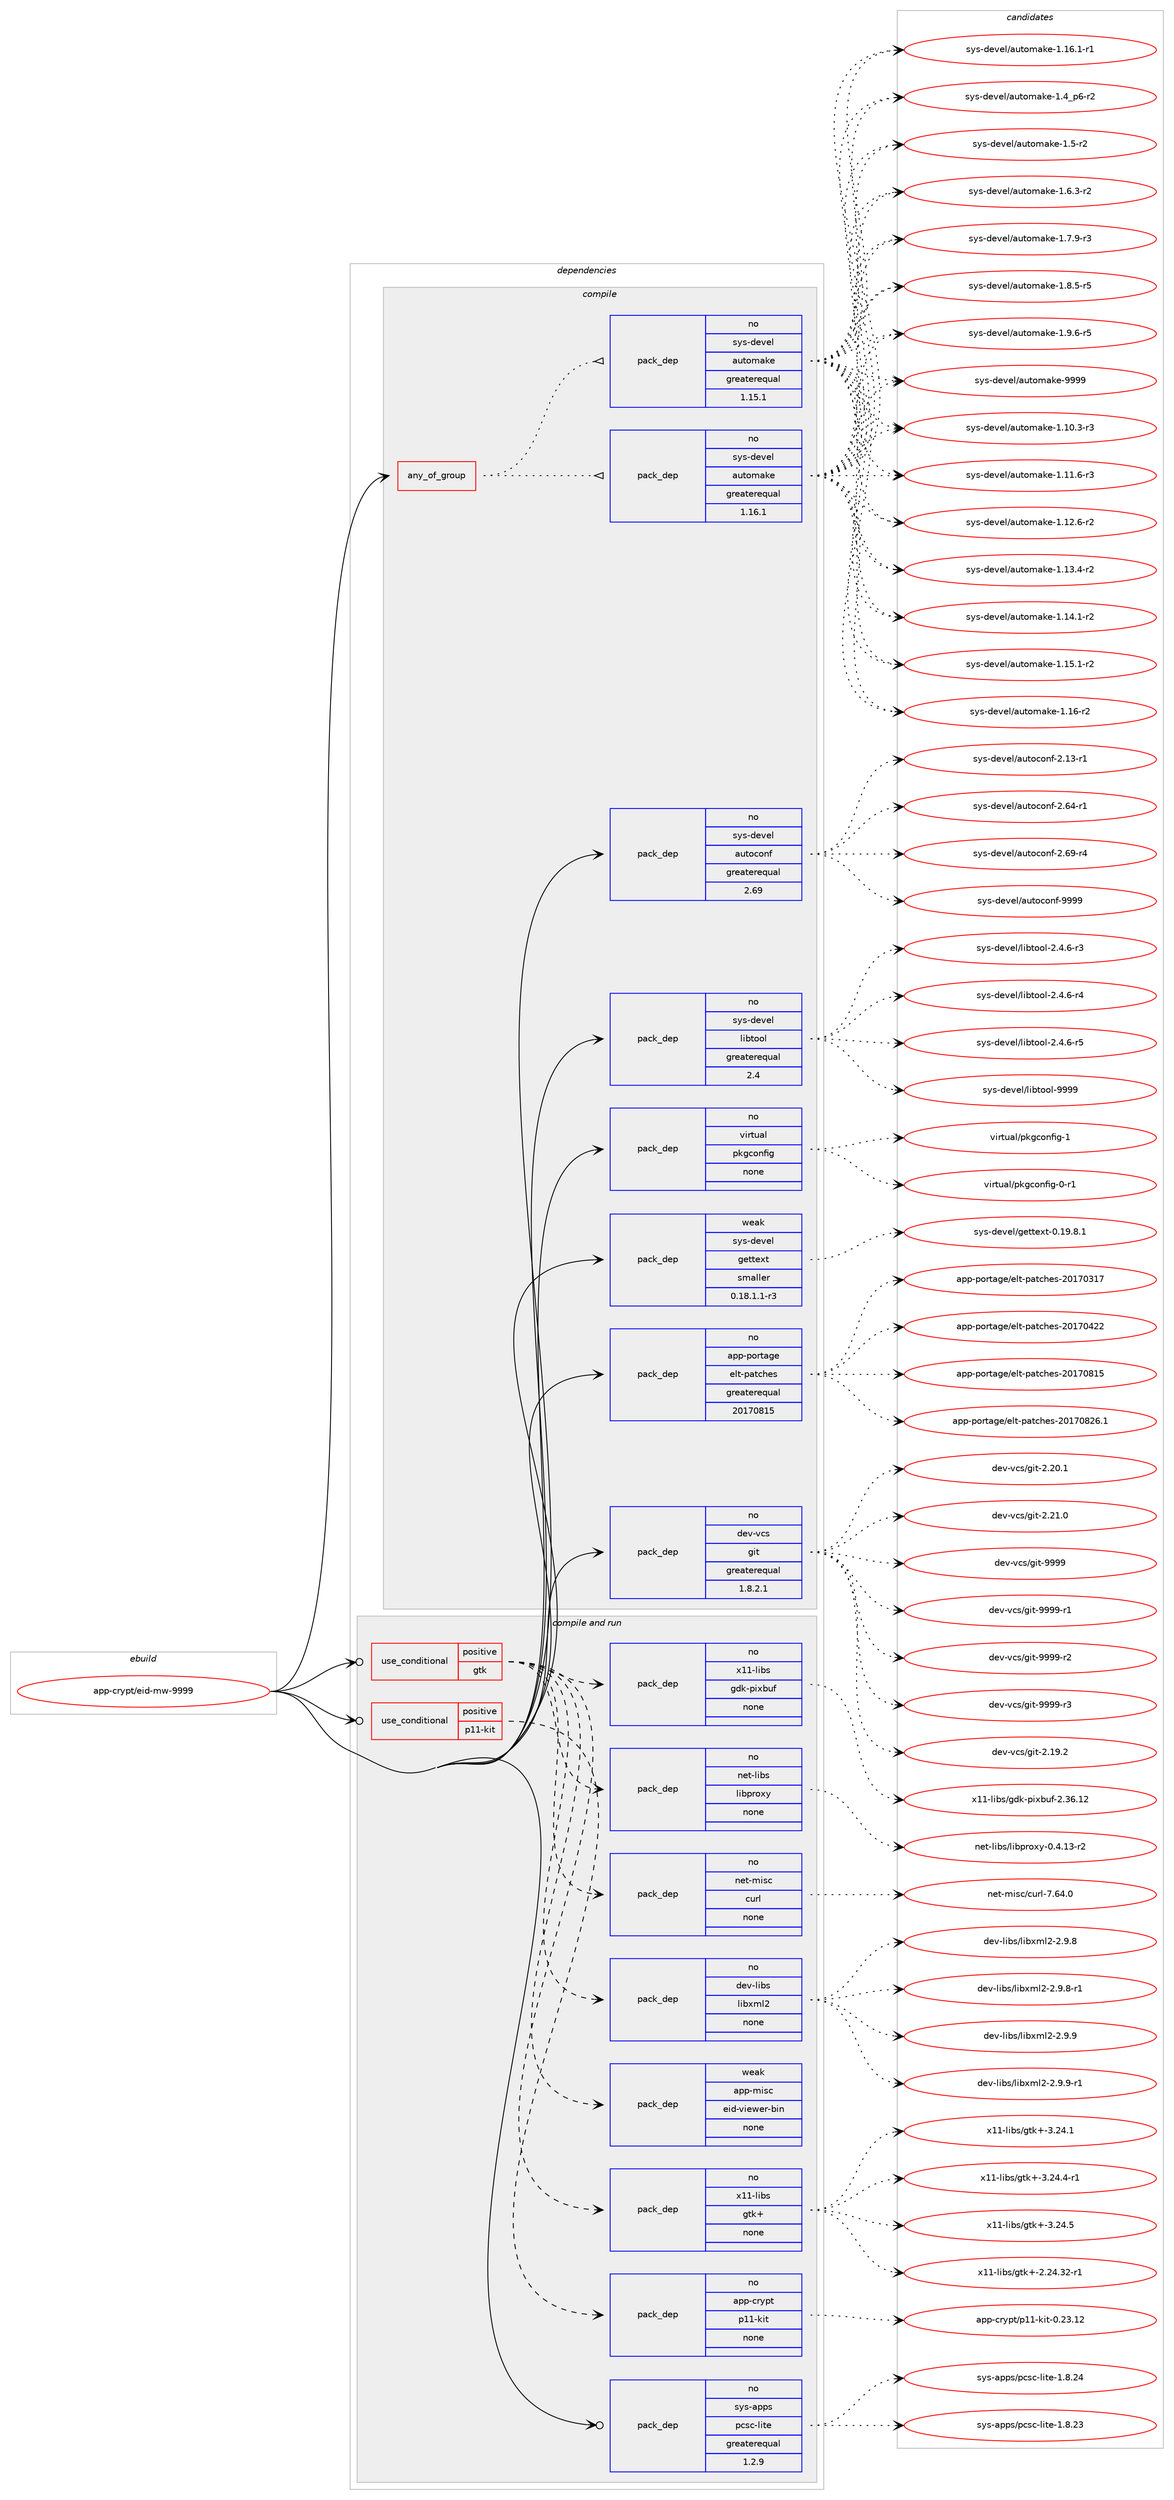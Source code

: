 digraph prolog {

# *************
# Graph options
# *************

newrank=true;
concentrate=true;
compound=true;
graph [rankdir=LR,fontname=Helvetica,fontsize=10,ranksep=1.5];#, ranksep=2.5, nodesep=0.2];
edge  [arrowhead=vee];
node  [fontname=Helvetica,fontsize=10];

# **********
# The ebuild
# **********

subgraph cluster_leftcol {
color=gray;
rank=same;
label=<<i>ebuild</i>>;
id [label="app-crypt/eid-mw-9999", color=red, width=4, href="../app-crypt/eid-mw-9999.svg"];
}

# ****************
# The dependencies
# ****************

subgraph cluster_midcol {
color=gray;
label=<<i>dependencies</i>>;
subgraph cluster_compile {
fillcolor="#eeeeee";
style=filled;
label=<<i>compile</i>>;
subgraph any19286 {
dependency1275423 [label=<<TABLE BORDER="0" CELLBORDER="1" CELLSPACING="0" CELLPADDING="4"><TR><TD CELLPADDING="10">any_of_group</TD></TR></TABLE>>, shape=none, color=red];subgraph pack907997 {
dependency1275424 [label=<<TABLE BORDER="0" CELLBORDER="1" CELLSPACING="0" CELLPADDING="4" WIDTH="220"><TR><TD ROWSPAN="6" CELLPADDING="30">pack_dep</TD></TR><TR><TD WIDTH="110">no</TD></TR><TR><TD>sys-devel</TD></TR><TR><TD>automake</TD></TR><TR><TD>greaterequal</TD></TR><TR><TD>1.16.1</TD></TR></TABLE>>, shape=none, color=blue];
}
dependency1275423:e -> dependency1275424:w [weight=20,style="dotted",arrowhead="oinv"];
subgraph pack907998 {
dependency1275425 [label=<<TABLE BORDER="0" CELLBORDER="1" CELLSPACING="0" CELLPADDING="4" WIDTH="220"><TR><TD ROWSPAN="6" CELLPADDING="30">pack_dep</TD></TR><TR><TD WIDTH="110">no</TD></TR><TR><TD>sys-devel</TD></TR><TR><TD>automake</TD></TR><TR><TD>greaterequal</TD></TR><TR><TD>1.15.1</TD></TR></TABLE>>, shape=none, color=blue];
}
dependency1275423:e -> dependency1275425:w [weight=20,style="dotted",arrowhead="oinv"];
}
id:e -> dependency1275423:w [weight=20,style="solid",arrowhead="vee"];
subgraph pack907999 {
dependency1275426 [label=<<TABLE BORDER="0" CELLBORDER="1" CELLSPACING="0" CELLPADDING="4" WIDTH="220"><TR><TD ROWSPAN="6" CELLPADDING="30">pack_dep</TD></TR><TR><TD WIDTH="110">no</TD></TR><TR><TD>app-portage</TD></TR><TR><TD>elt-patches</TD></TR><TR><TD>greaterequal</TD></TR><TR><TD>20170815</TD></TR></TABLE>>, shape=none, color=blue];
}
id:e -> dependency1275426:w [weight=20,style="solid",arrowhead="vee"];
subgraph pack908000 {
dependency1275427 [label=<<TABLE BORDER="0" CELLBORDER="1" CELLSPACING="0" CELLPADDING="4" WIDTH="220"><TR><TD ROWSPAN="6" CELLPADDING="30">pack_dep</TD></TR><TR><TD WIDTH="110">no</TD></TR><TR><TD>dev-vcs</TD></TR><TR><TD>git</TD></TR><TR><TD>greaterequal</TD></TR><TR><TD>1.8.2.1</TD></TR></TABLE>>, shape=none, color=blue];
}
id:e -> dependency1275427:w [weight=20,style="solid",arrowhead="vee"];
subgraph pack908001 {
dependency1275428 [label=<<TABLE BORDER="0" CELLBORDER="1" CELLSPACING="0" CELLPADDING="4" WIDTH="220"><TR><TD ROWSPAN="6" CELLPADDING="30">pack_dep</TD></TR><TR><TD WIDTH="110">no</TD></TR><TR><TD>sys-devel</TD></TR><TR><TD>autoconf</TD></TR><TR><TD>greaterequal</TD></TR><TR><TD>2.69</TD></TR></TABLE>>, shape=none, color=blue];
}
id:e -> dependency1275428:w [weight=20,style="solid",arrowhead="vee"];
subgraph pack908002 {
dependency1275429 [label=<<TABLE BORDER="0" CELLBORDER="1" CELLSPACING="0" CELLPADDING="4" WIDTH="220"><TR><TD ROWSPAN="6" CELLPADDING="30">pack_dep</TD></TR><TR><TD WIDTH="110">no</TD></TR><TR><TD>sys-devel</TD></TR><TR><TD>libtool</TD></TR><TR><TD>greaterequal</TD></TR><TR><TD>2.4</TD></TR></TABLE>>, shape=none, color=blue];
}
id:e -> dependency1275429:w [weight=20,style="solid",arrowhead="vee"];
subgraph pack908003 {
dependency1275430 [label=<<TABLE BORDER="0" CELLBORDER="1" CELLSPACING="0" CELLPADDING="4" WIDTH="220"><TR><TD ROWSPAN="6" CELLPADDING="30">pack_dep</TD></TR><TR><TD WIDTH="110">no</TD></TR><TR><TD>virtual</TD></TR><TR><TD>pkgconfig</TD></TR><TR><TD>none</TD></TR><TR><TD></TD></TR></TABLE>>, shape=none, color=blue];
}
id:e -> dependency1275430:w [weight=20,style="solid",arrowhead="vee"];
subgraph pack908004 {
dependency1275431 [label=<<TABLE BORDER="0" CELLBORDER="1" CELLSPACING="0" CELLPADDING="4" WIDTH="220"><TR><TD ROWSPAN="6" CELLPADDING="30">pack_dep</TD></TR><TR><TD WIDTH="110">weak</TD></TR><TR><TD>sys-devel</TD></TR><TR><TD>gettext</TD></TR><TR><TD>smaller</TD></TR><TR><TD>0.18.1.1-r3</TD></TR></TABLE>>, shape=none, color=blue];
}
id:e -> dependency1275431:w [weight=20,style="solid",arrowhead="vee"];
}
subgraph cluster_compileandrun {
fillcolor="#eeeeee";
style=filled;
label=<<i>compile and run</i>>;
subgraph cond347619 {
dependency1275432 [label=<<TABLE BORDER="0" CELLBORDER="1" CELLSPACING="0" CELLPADDING="4"><TR><TD ROWSPAN="3" CELLPADDING="10">use_conditional</TD></TR><TR><TD>positive</TD></TR><TR><TD>gtk</TD></TR></TABLE>>, shape=none, color=red];
subgraph pack908005 {
dependency1275433 [label=<<TABLE BORDER="0" CELLBORDER="1" CELLSPACING="0" CELLPADDING="4" WIDTH="220"><TR><TD ROWSPAN="6" CELLPADDING="30">pack_dep</TD></TR><TR><TD WIDTH="110">no</TD></TR><TR><TD>x11-libs</TD></TR><TR><TD>gdk-pixbuf</TD></TR><TR><TD>none</TD></TR><TR><TD></TD></TR></TABLE>>, shape=none, color=blue];
}
dependency1275432:e -> dependency1275433:w [weight=20,style="dashed",arrowhead="vee"];
subgraph pack908006 {
dependency1275434 [label=<<TABLE BORDER="0" CELLBORDER="1" CELLSPACING="0" CELLPADDING="4" WIDTH="220"><TR><TD ROWSPAN="6" CELLPADDING="30">pack_dep</TD></TR><TR><TD WIDTH="110">no</TD></TR><TR><TD>x11-libs</TD></TR><TR><TD>gtk+</TD></TR><TR><TD>none</TD></TR><TR><TD></TD></TR></TABLE>>, shape=none, color=blue];
}
dependency1275432:e -> dependency1275434:w [weight=20,style="dashed",arrowhead="vee"];
subgraph pack908007 {
dependency1275435 [label=<<TABLE BORDER="0" CELLBORDER="1" CELLSPACING="0" CELLPADDING="4" WIDTH="220"><TR><TD ROWSPAN="6" CELLPADDING="30">pack_dep</TD></TR><TR><TD WIDTH="110">no</TD></TR><TR><TD>dev-libs</TD></TR><TR><TD>libxml2</TD></TR><TR><TD>none</TD></TR><TR><TD></TD></TR></TABLE>>, shape=none, color=blue];
}
dependency1275432:e -> dependency1275435:w [weight=20,style="dashed",arrowhead="vee"];
subgraph pack908008 {
dependency1275436 [label=<<TABLE BORDER="0" CELLBORDER="1" CELLSPACING="0" CELLPADDING="4" WIDTH="220"><TR><TD ROWSPAN="6" CELLPADDING="30">pack_dep</TD></TR><TR><TD WIDTH="110">no</TD></TR><TR><TD>net-misc</TD></TR><TR><TD>curl</TD></TR><TR><TD>none</TD></TR><TR><TD></TD></TR></TABLE>>, shape=none, color=blue];
}
dependency1275432:e -> dependency1275436:w [weight=20,style="dashed",arrowhead="vee"];
subgraph pack908009 {
dependency1275437 [label=<<TABLE BORDER="0" CELLBORDER="1" CELLSPACING="0" CELLPADDING="4" WIDTH="220"><TR><TD ROWSPAN="6" CELLPADDING="30">pack_dep</TD></TR><TR><TD WIDTH="110">no</TD></TR><TR><TD>net-libs</TD></TR><TR><TD>libproxy</TD></TR><TR><TD>none</TD></TR><TR><TD></TD></TR></TABLE>>, shape=none, color=blue];
}
dependency1275432:e -> dependency1275437:w [weight=20,style="dashed",arrowhead="vee"];
subgraph pack908010 {
dependency1275438 [label=<<TABLE BORDER="0" CELLBORDER="1" CELLSPACING="0" CELLPADDING="4" WIDTH="220"><TR><TD ROWSPAN="6" CELLPADDING="30">pack_dep</TD></TR><TR><TD WIDTH="110">weak</TD></TR><TR><TD>app-misc</TD></TR><TR><TD>eid-viewer-bin</TD></TR><TR><TD>none</TD></TR><TR><TD></TD></TR></TABLE>>, shape=none, color=blue];
}
dependency1275432:e -> dependency1275438:w [weight=20,style="dashed",arrowhead="vee"];
}
id:e -> dependency1275432:w [weight=20,style="solid",arrowhead="odotvee"];
subgraph cond347620 {
dependency1275439 [label=<<TABLE BORDER="0" CELLBORDER="1" CELLSPACING="0" CELLPADDING="4"><TR><TD ROWSPAN="3" CELLPADDING="10">use_conditional</TD></TR><TR><TD>positive</TD></TR><TR><TD>p11-kit</TD></TR></TABLE>>, shape=none, color=red];
subgraph pack908011 {
dependency1275440 [label=<<TABLE BORDER="0" CELLBORDER="1" CELLSPACING="0" CELLPADDING="4" WIDTH="220"><TR><TD ROWSPAN="6" CELLPADDING="30">pack_dep</TD></TR><TR><TD WIDTH="110">no</TD></TR><TR><TD>app-crypt</TD></TR><TR><TD>p11-kit</TD></TR><TR><TD>none</TD></TR><TR><TD></TD></TR></TABLE>>, shape=none, color=blue];
}
dependency1275439:e -> dependency1275440:w [weight=20,style="dashed",arrowhead="vee"];
}
id:e -> dependency1275439:w [weight=20,style="solid",arrowhead="odotvee"];
subgraph pack908012 {
dependency1275441 [label=<<TABLE BORDER="0" CELLBORDER="1" CELLSPACING="0" CELLPADDING="4" WIDTH="220"><TR><TD ROWSPAN="6" CELLPADDING="30">pack_dep</TD></TR><TR><TD WIDTH="110">no</TD></TR><TR><TD>sys-apps</TD></TR><TR><TD>pcsc-lite</TD></TR><TR><TD>greaterequal</TD></TR><TR><TD>1.2.9</TD></TR></TABLE>>, shape=none, color=blue];
}
id:e -> dependency1275441:w [weight=20,style="solid",arrowhead="odotvee"];
}
subgraph cluster_run {
fillcolor="#eeeeee";
style=filled;
label=<<i>run</i>>;
}
}

# **************
# The candidates
# **************

subgraph cluster_choices {
rank=same;
color=gray;
label=<<i>candidates</i>>;

subgraph choice907997 {
color=black;
nodesep=1;
choice11512111545100101118101108479711711611110997107101454946494846514511451 [label="sys-devel/automake-1.10.3-r3", color=red, width=4,href="../sys-devel/automake-1.10.3-r3.svg"];
choice11512111545100101118101108479711711611110997107101454946494946544511451 [label="sys-devel/automake-1.11.6-r3", color=red, width=4,href="../sys-devel/automake-1.11.6-r3.svg"];
choice11512111545100101118101108479711711611110997107101454946495046544511450 [label="sys-devel/automake-1.12.6-r2", color=red, width=4,href="../sys-devel/automake-1.12.6-r2.svg"];
choice11512111545100101118101108479711711611110997107101454946495146524511450 [label="sys-devel/automake-1.13.4-r2", color=red, width=4,href="../sys-devel/automake-1.13.4-r2.svg"];
choice11512111545100101118101108479711711611110997107101454946495246494511450 [label="sys-devel/automake-1.14.1-r2", color=red, width=4,href="../sys-devel/automake-1.14.1-r2.svg"];
choice11512111545100101118101108479711711611110997107101454946495346494511450 [label="sys-devel/automake-1.15.1-r2", color=red, width=4,href="../sys-devel/automake-1.15.1-r2.svg"];
choice1151211154510010111810110847971171161111099710710145494649544511450 [label="sys-devel/automake-1.16-r2", color=red, width=4,href="../sys-devel/automake-1.16-r2.svg"];
choice11512111545100101118101108479711711611110997107101454946495446494511449 [label="sys-devel/automake-1.16.1-r1", color=red, width=4,href="../sys-devel/automake-1.16.1-r1.svg"];
choice115121115451001011181011084797117116111109971071014549465295112544511450 [label="sys-devel/automake-1.4_p6-r2", color=red, width=4,href="../sys-devel/automake-1.4_p6-r2.svg"];
choice11512111545100101118101108479711711611110997107101454946534511450 [label="sys-devel/automake-1.5-r2", color=red, width=4,href="../sys-devel/automake-1.5-r2.svg"];
choice115121115451001011181011084797117116111109971071014549465446514511450 [label="sys-devel/automake-1.6.3-r2", color=red, width=4,href="../sys-devel/automake-1.6.3-r2.svg"];
choice115121115451001011181011084797117116111109971071014549465546574511451 [label="sys-devel/automake-1.7.9-r3", color=red, width=4,href="../sys-devel/automake-1.7.9-r3.svg"];
choice115121115451001011181011084797117116111109971071014549465646534511453 [label="sys-devel/automake-1.8.5-r5", color=red, width=4,href="../sys-devel/automake-1.8.5-r5.svg"];
choice115121115451001011181011084797117116111109971071014549465746544511453 [label="sys-devel/automake-1.9.6-r5", color=red, width=4,href="../sys-devel/automake-1.9.6-r5.svg"];
choice115121115451001011181011084797117116111109971071014557575757 [label="sys-devel/automake-9999", color=red, width=4,href="../sys-devel/automake-9999.svg"];
dependency1275424:e -> choice11512111545100101118101108479711711611110997107101454946494846514511451:w [style=dotted,weight="100"];
dependency1275424:e -> choice11512111545100101118101108479711711611110997107101454946494946544511451:w [style=dotted,weight="100"];
dependency1275424:e -> choice11512111545100101118101108479711711611110997107101454946495046544511450:w [style=dotted,weight="100"];
dependency1275424:e -> choice11512111545100101118101108479711711611110997107101454946495146524511450:w [style=dotted,weight="100"];
dependency1275424:e -> choice11512111545100101118101108479711711611110997107101454946495246494511450:w [style=dotted,weight="100"];
dependency1275424:e -> choice11512111545100101118101108479711711611110997107101454946495346494511450:w [style=dotted,weight="100"];
dependency1275424:e -> choice1151211154510010111810110847971171161111099710710145494649544511450:w [style=dotted,weight="100"];
dependency1275424:e -> choice11512111545100101118101108479711711611110997107101454946495446494511449:w [style=dotted,weight="100"];
dependency1275424:e -> choice115121115451001011181011084797117116111109971071014549465295112544511450:w [style=dotted,weight="100"];
dependency1275424:e -> choice11512111545100101118101108479711711611110997107101454946534511450:w [style=dotted,weight="100"];
dependency1275424:e -> choice115121115451001011181011084797117116111109971071014549465446514511450:w [style=dotted,weight="100"];
dependency1275424:e -> choice115121115451001011181011084797117116111109971071014549465546574511451:w [style=dotted,weight="100"];
dependency1275424:e -> choice115121115451001011181011084797117116111109971071014549465646534511453:w [style=dotted,weight="100"];
dependency1275424:e -> choice115121115451001011181011084797117116111109971071014549465746544511453:w [style=dotted,weight="100"];
dependency1275424:e -> choice115121115451001011181011084797117116111109971071014557575757:w [style=dotted,weight="100"];
}
subgraph choice907998 {
color=black;
nodesep=1;
choice11512111545100101118101108479711711611110997107101454946494846514511451 [label="sys-devel/automake-1.10.3-r3", color=red, width=4,href="../sys-devel/automake-1.10.3-r3.svg"];
choice11512111545100101118101108479711711611110997107101454946494946544511451 [label="sys-devel/automake-1.11.6-r3", color=red, width=4,href="../sys-devel/automake-1.11.6-r3.svg"];
choice11512111545100101118101108479711711611110997107101454946495046544511450 [label="sys-devel/automake-1.12.6-r2", color=red, width=4,href="../sys-devel/automake-1.12.6-r2.svg"];
choice11512111545100101118101108479711711611110997107101454946495146524511450 [label="sys-devel/automake-1.13.4-r2", color=red, width=4,href="../sys-devel/automake-1.13.4-r2.svg"];
choice11512111545100101118101108479711711611110997107101454946495246494511450 [label="sys-devel/automake-1.14.1-r2", color=red, width=4,href="../sys-devel/automake-1.14.1-r2.svg"];
choice11512111545100101118101108479711711611110997107101454946495346494511450 [label="sys-devel/automake-1.15.1-r2", color=red, width=4,href="../sys-devel/automake-1.15.1-r2.svg"];
choice1151211154510010111810110847971171161111099710710145494649544511450 [label="sys-devel/automake-1.16-r2", color=red, width=4,href="../sys-devel/automake-1.16-r2.svg"];
choice11512111545100101118101108479711711611110997107101454946495446494511449 [label="sys-devel/automake-1.16.1-r1", color=red, width=4,href="../sys-devel/automake-1.16.1-r1.svg"];
choice115121115451001011181011084797117116111109971071014549465295112544511450 [label="sys-devel/automake-1.4_p6-r2", color=red, width=4,href="../sys-devel/automake-1.4_p6-r2.svg"];
choice11512111545100101118101108479711711611110997107101454946534511450 [label="sys-devel/automake-1.5-r2", color=red, width=4,href="../sys-devel/automake-1.5-r2.svg"];
choice115121115451001011181011084797117116111109971071014549465446514511450 [label="sys-devel/automake-1.6.3-r2", color=red, width=4,href="../sys-devel/automake-1.6.3-r2.svg"];
choice115121115451001011181011084797117116111109971071014549465546574511451 [label="sys-devel/automake-1.7.9-r3", color=red, width=4,href="../sys-devel/automake-1.7.9-r3.svg"];
choice115121115451001011181011084797117116111109971071014549465646534511453 [label="sys-devel/automake-1.8.5-r5", color=red, width=4,href="../sys-devel/automake-1.8.5-r5.svg"];
choice115121115451001011181011084797117116111109971071014549465746544511453 [label="sys-devel/automake-1.9.6-r5", color=red, width=4,href="../sys-devel/automake-1.9.6-r5.svg"];
choice115121115451001011181011084797117116111109971071014557575757 [label="sys-devel/automake-9999", color=red, width=4,href="../sys-devel/automake-9999.svg"];
dependency1275425:e -> choice11512111545100101118101108479711711611110997107101454946494846514511451:w [style=dotted,weight="100"];
dependency1275425:e -> choice11512111545100101118101108479711711611110997107101454946494946544511451:w [style=dotted,weight="100"];
dependency1275425:e -> choice11512111545100101118101108479711711611110997107101454946495046544511450:w [style=dotted,weight="100"];
dependency1275425:e -> choice11512111545100101118101108479711711611110997107101454946495146524511450:w [style=dotted,weight="100"];
dependency1275425:e -> choice11512111545100101118101108479711711611110997107101454946495246494511450:w [style=dotted,weight="100"];
dependency1275425:e -> choice11512111545100101118101108479711711611110997107101454946495346494511450:w [style=dotted,weight="100"];
dependency1275425:e -> choice1151211154510010111810110847971171161111099710710145494649544511450:w [style=dotted,weight="100"];
dependency1275425:e -> choice11512111545100101118101108479711711611110997107101454946495446494511449:w [style=dotted,weight="100"];
dependency1275425:e -> choice115121115451001011181011084797117116111109971071014549465295112544511450:w [style=dotted,weight="100"];
dependency1275425:e -> choice11512111545100101118101108479711711611110997107101454946534511450:w [style=dotted,weight="100"];
dependency1275425:e -> choice115121115451001011181011084797117116111109971071014549465446514511450:w [style=dotted,weight="100"];
dependency1275425:e -> choice115121115451001011181011084797117116111109971071014549465546574511451:w [style=dotted,weight="100"];
dependency1275425:e -> choice115121115451001011181011084797117116111109971071014549465646534511453:w [style=dotted,weight="100"];
dependency1275425:e -> choice115121115451001011181011084797117116111109971071014549465746544511453:w [style=dotted,weight="100"];
dependency1275425:e -> choice115121115451001011181011084797117116111109971071014557575757:w [style=dotted,weight="100"];
}
subgraph choice907999 {
color=black;
nodesep=1;
choice97112112451121111141169710310147101108116451129711699104101115455048495548514955 [label="app-portage/elt-patches-20170317", color=red, width=4,href="../app-portage/elt-patches-20170317.svg"];
choice97112112451121111141169710310147101108116451129711699104101115455048495548525050 [label="app-portage/elt-patches-20170422", color=red, width=4,href="../app-portage/elt-patches-20170422.svg"];
choice97112112451121111141169710310147101108116451129711699104101115455048495548564953 [label="app-portage/elt-patches-20170815", color=red, width=4,href="../app-portage/elt-patches-20170815.svg"];
choice971121124511211111411697103101471011081164511297116991041011154550484955485650544649 [label="app-portage/elt-patches-20170826.1", color=red, width=4,href="../app-portage/elt-patches-20170826.1.svg"];
dependency1275426:e -> choice97112112451121111141169710310147101108116451129711699104101115455048495548514955:w [style=dotted,weight="100"];
dependency1275426:e -> choice97112112451121111141169710310147101108116451129711699104101115455048495548525050:w [style=dotted,weight="100"];
dependency1275426:e -> choice97112112451121111141169710310147101108116451129711699104101115455048495548564953:w [style=dotted,weight="100"];
dependency1275426:e -> choice971121124511211111411697103101471011081164511297116991041011154550484955485650544649:w [style=dotted,weight="100"];
}
subgraph choice908000 {
color=black;
nodesep=1;
choice10010111845118991154710310511645504649574650 [label="dev-vcs/git-2.19.2", color=red, width=4,href="../dev-vcs/git-2.19.2.svg"];
choice10010111845118991154710310511645504650484649 [label="dev-vcs/git-2.20.1", color=red, width=4,href="../dev-vcs/git-2.20.1.svg"];
choice10010111845118991154710310511645504650494648 [label="dev-vcs/git-2.21.0", color=red, width=4,href="../dev-vcs/git-2.21.0.svg"];
choice1001011184511899115471031051164557575757 [label="dev-vcs/git-9999", color=red, width=4,href="../dev-vcs/git-9999.svg"];
choice10010111845118991154710310511645575757574511449 [label="dev-vcs/git-9999-r1", color=red, width=4,href="../dev-vcs/git-9999-r1.svg"];
choice10010111845118991154710310511645575757574511450 [label="dev-vcs/git-9999-r2", color=red, width=4,href="../dev-vcs/git-9999-r2.svg"];
choice10010111845118991154710310511645575757574511451 [label="dev-vcs/git-9999-r3", color=red, width=4,href="../dev-vcs/git-9999-r3.svg"];
dependency1275427:e -> choice10010111845118991154710310511645504649574650:w [style=dotted,weight="100"];
dependency1275427:e -> choice10010111845118991154710310511645504650484649:w [style=dotted,weight="100"];
dependency1275427:e -> choice10010111845118991154710310511645504650494648:w [style=dotted,weight="100"];
dependency1275427:e -> choice1001011184511899115471031051164557575757:w [style=dotted,weight="100"];
dependency1275427:e -> choice10010111845118991154710310511645575757574511449:w [style=dotted,weight="100"];
dependency1275427:e -> choice10010111845118991154710310511645575757574511450:w [style=dotted,weight="100"];
dependency1275427:e -> choice10010111845118991154710310511645575757574511451:w [style=dotted,weight="100"];
}
subgraph choice908001 {
color=black;
nodesep=1;
choice1151211154510010111810110847971171161119911111010245504649514511449 [label="sys-devel/autoconf-2.13-r1", color=red, width=4,href="../sys-devel/autoconf-2.13-r1.svg"];
choice1151211154510010111810110847971171161119911111010245504654524511449 [label="sys-devel/autoconf-2.64-r1", color=red, width=4,href="../sys-devel/autoconf-2.64-r1.svg"];
choice1151211154510010111810110847971171161119911111010245504654574511452 [label="sys-devel/autoconf-2.69-r4", color=red, width=4,href="../sys-devel/autoconf-2.69-r4.svg"];
choice115121115451001011181011084797117116111991111101024557575757 [label="sys-devel/autoconf-9999", color=red, width=4,href="../sys-devel/autoconf-9999.svg"];
dependency1275428:e -> choice1151211154510010111810110847971171161119911111010245504649514511449:w [style=dotted,weight="100"];
dependency1275428:e -> choice1151211154510010111810110847971171161119911111010245504654524511449:w [style=dotted,weight="100"];
dependency1275428:e -> choice1151211154510010111810110847971171161119911111010245504654574511452:w [style=dotted,weight="100"];
dependency1275428:e -> choice115121115451001011181011084797117116111991111101024557575757:w [style=dotted,weight="100"];
}
subgraph choice908002 {
color=black;
nodesep=1;
choice1151211154510010111810110847108105981161111111084550465246544511451 [label="sys-devel/libtool-2.4.6-r3", color=red, width=4,href="../sys-devel/libtool-2.4.6-r3.svg"];
choice1151211154510010111810110847108105981161111111084550465246544511452 [label="sys-devel/libtool-2.4.6-r4", color=red, width=4,href="../sys-devel/libtool-2.4.6-r4.svg"];
choice1151211154510010111810110847108105981161111111084550465246544511453 [label="sys-devel/libtool-2.4.6-r5", color=red, width=4,href="../sys-devel/libtool-2.4.6-r5.svg"];
choice1151211154510010111810110847108105981161111111084557575757 [label="sys-devel/libtool-9999", color=red, width=4,href="../sys-devel/libtool-9999.svg"];
dependency1275429:e -> choice1151211154510010111810110847108105981161111111084550465246544511451:w [style=dotted,weight="100"];
dependency1275429:e -> choice1151211154510010111810110847108105981161111111084550465246544511452:w [style=dotted,weight="100"];
dependency1275429:e -> choice1151211154510010111810110847108105981161111111084550465246544511453:w [style=dotted,weight="100"];
dependency1275429:e -> choice1151211154510010111810110847108105981161111111084557575757:w [style=dotted,weight="100"];
}
subgraph choice908003 {
color=black;
nodesep=1;
choice11810511411611797108471121071039911111010210510345484511449 [label="virtual/pkgconfig-0-r1", color=red, width=4,href="../virtual/pkgconfig-0-r1.svg"];
choice1181051141161179710847112107103991111101021051034549 [label="virtual/pkgconfig-1", color=red, width=4,href="../virtual/pkgconfig-1.svg"];
dependency1275430:e -> choice11810511411611797108471121071039911111010210510345484511449:w [style=dotted,weight="100"];
dependency1275430:e -> choice1181051141161179710847112107103991111101021051034549:w [style=dotted,weight="100"];
}
subgraph choice908004 {
color=black;
nodesep=1;
choice1151211154510010111810110847103101116116101120116454846495746564649 [label="sys-devel/gettext-0.19.8.1", color=red, width=4,href="../sys-devel/gettext-0.19.8.1.svg"];
dependency1275431:e -> choice1151211154510010111810110847103101116116101120116454846495746564649:w [style=dotted,weight="100"];
}
subgraph choice908005 {
color=black;
nodesep=1;
choice120494945108105981154710310010745112105120981171024550465154464950 [label="x11-libs/gdk-pixbuf-2.36.12", color=red, width=4,href="../x11-libs/gdk-pixbuf-2.36.12.svg"];
dependency1275433:e -> choice120494945108105981154710310010745112105120981171024550465154464950:w [style=dotted,weight="100"];
}
subgraph choice908006 {
color=black;
nodesep=1;
choice12049494510810598115471031161074345504650524651504511449 [label="x11-libs/gtk+-2.24.32-r1", color=red, width=4,href="../x11-libs/gtk+-2.24.32-r1.svg"];
choice12049494510810598115471031161074345514650524649 [label="x11-libs/gtk+-3.24.1", color=red, width=4,href="../x11-libs/gtk+-3.24.1.svg"];
choice120494945108105981154710311610743455146505246524511449 [label="x11-libs/gtk+-3.24.4-r1", color=red, width=4,href="../x11-libs/gtk+-3.24.4-r1.svg"];
choice12049494510810598115471031161074345514650524653 [label="x11-libs/gtk+-3.24.5", color=red, width=4,href="../x11-libs/gtk+-3.24.5.svg"];
dependency1275434:e -> choice12049494510810598115471031161074345504650524651504511449:w [style=dotted,weight="100"];
dependency1275434:e -> choice12049494510810598115471031161074345514650524649:w [style=dotted,weight="100"];
dependency1275434:e -> choice120494945108105981154710311610743455146505246524511449:w [style=dotted,weight="100"];
dependency1275434:e -> choice12049494510810598115471031161074345514650524653:w [style=dotted,weight="100"];
}
subgraph choice908007 {
color=black;
nodesep=1;
choice1001011184510810598115471081059812010910850455046574656 [label="dev-libs/libxml2-2.9.8", color=red, width=4,href="../dev-libs/libxml2-2.9.8.svg"];
choice10010111845108105981154710810598120109108504550465746564511449 [label="dev-libs/libxml2-2.9.8-r1", color=red, width=4,href="../dev-libs/libxml2-2.9.8-r1.svg"];
choice1001011184510810598115471081059812010910850455046574657 [label="dev-libs/libxml2-2.9.9", color=red, width=4,href="../dev-libs/libxml2-2.9.9.svg"];
choice10010111845108105981154710810598120109108504550465746574511449 [label="dev-libs/libxml2-2.9.9-r1", color=red, width=4,href="../dev-libs/libxml2-2.9.9-r1.svg"];
dependency1275435:e -> choice1001011184510810598115471081059812010910850455046574656:w [style=dotted,weight="100"];
dependency1275435:e -> choice10010111845108105981154710810598120109108504550465746564511449:w [style=dotted,weight="100"];
dependency1275435:e -> choice1001011184510810598115471081059812010910850455046574657:w [style=dotted,weight="100"];
dependency1275435:e -> choice10010111845108105981154710810598120109108504550465746574511449:w [style=dotted,weight="100"];
}
subgraph choice908008 {
color=black;
nodesep=1;
choice1101011164510910511599479911711410845554654524648 [label="net-misc/curl-7.64.0", color=red, width=4,href="../net-misc/curl-7.64.0.svg"];
dependency1275436:e -> choice1101011164510910511599479911711410845554654524648:w [style=dotted,weight="100"];
}
subgraph choice908009 {
color=black;
nodesep=1;
choice11010111645108105981154710810598112114111120121454846524649514511450 [label="net-libs/libproxy-0.4.13-r2", color=red, width=4,href="../net-libs/libproxy-0.4.13-r2.svg"];
dependency1275437:e -> choice11010111645108105981154710810598112114111120121454846524649514511450:w [style=dotted,weight="100"];
}
subgraph choice908010 {
color=black;
nodesep=1;
}
subgraph choice908011 {
color=black;
nodesep=1;
choice971121124599114121112116471124949451071051164548465051464950 [label="app-crypt/p11-kit-0.23.12", color=red, width=4,href="../app-crypt/p11-kit-0.23.12.svg"];
dependency1275440:e -> choice971121124599114121112116471124949451071051164548465051464950:w [style=dotted,weight="100"];
}
subgraph choice908012 {
color=black;
nodesep=1;
choice11512111545971121121154711299115994510810511610145494656465051 [label="sys-apps/pcsc-lite-1.8.23", color=red, width=4,href="../sys-apps/pcsc-lite-1.8.23.svg"];
choice11512111545971121121154711299115994510810511610145494656465052 [label="sys-apps/pcsc-lite-1.8.24", color=red, width=4,href="../sys-apps/pcsc-lite-1.8.24.svg"];
dependency1275441:e -> choice11512111545971121121154711299115994510810511610145494656465051:w [style=dotted,weight="100"];
dependency1275441:e -> choice11512111545971121121154711299115994510810511610145494656465052:w [style=dotted,weight="100"];
}
}

}
